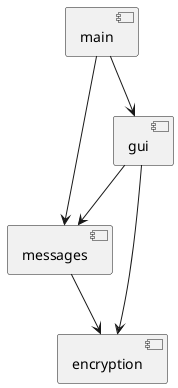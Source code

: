 @startuml
[gui] --> [messages]
[gui] --> [encryption]
[messages] --> [encryption]
[main] --> [gui]
[main] --> [messages]
@enduml
